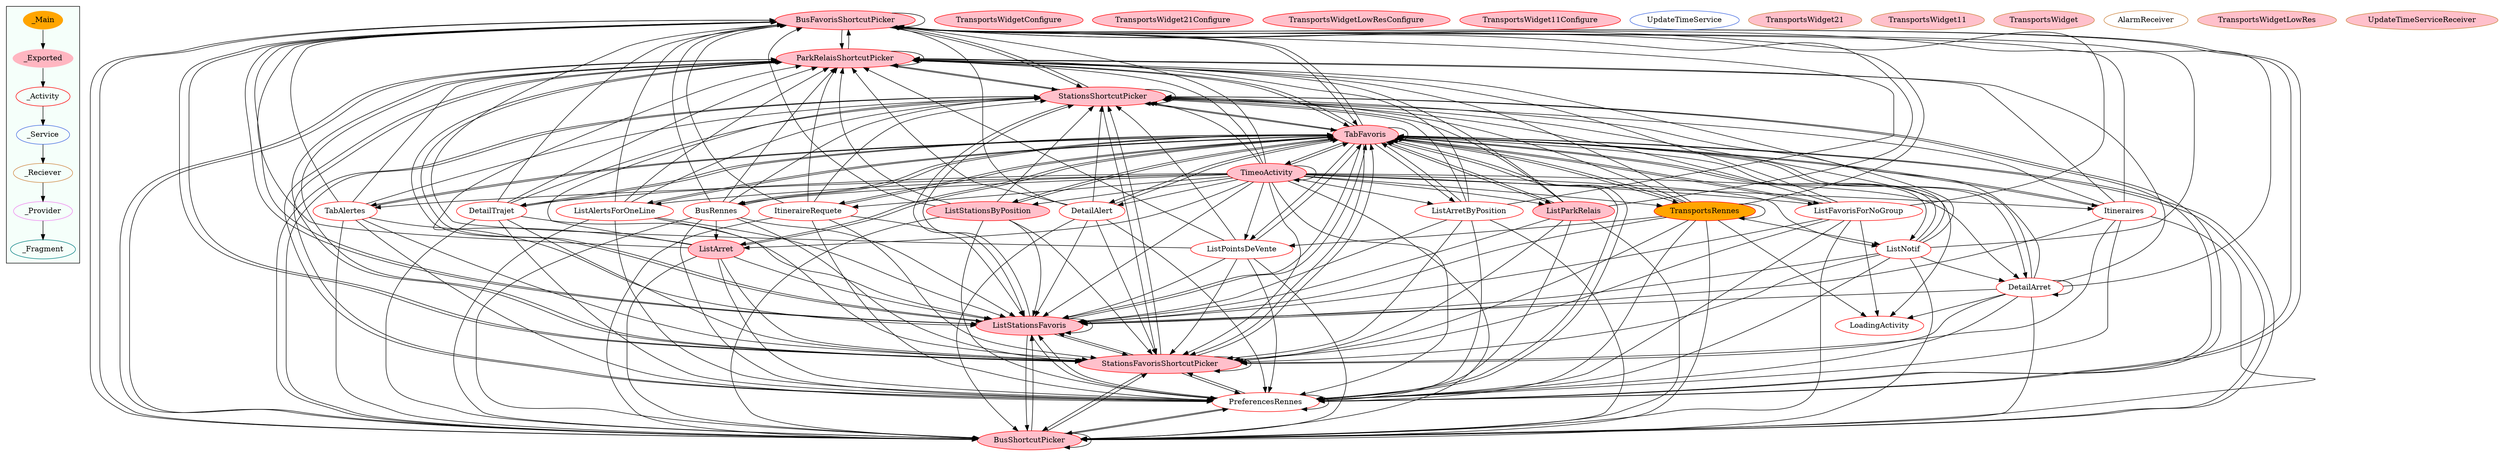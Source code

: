 digraph G {
subgraph cluster_legend{ 
bgcolor=mintcream;
_Activity[color = red];
_Service[color = royalblue];
_Provider[color = violet];
_Reciever[color = peru];
_Fragment[color = teal];
_Main[style=filled, fillcolor=orange, color = mintcream];
_Exported[style=filled, fillcolor=lightpink, color = mintcream];
_Main -> _Exported -> _Activity -> _Service -> _Reciever -> _Provider -> _Fragment; 
}
BusFavorisShortcutPicker[style=filled, fillcolor=pink, color = red];
ItineraireRequete[color = red];
ListAlertsForOneLine[color = red];
ParkRelaisShortcutPicker[style=filled, fillcolor=pink, color = red];
TransportsWidgetConfigure[style=filled, fillcolor=pink, color = red];
BusShortcutPicker[style=filled, fillcolor=pink, color = red];
PreferencesRennes[color = red];
TransportsWidget21Configure[style=filled, fillcolor=pink, color = red];
TimeoActivity[style=filled, fillcolor=pink, color = red];
StationsFavorisShortcutPicker[style=filled, fillcolor=pink, color = red];
BusRennes[color = red];
LoadingActivity[color = red];
TransportsWidgetLowResConfigure[style=filled, fillcolor=pink, color = red];
ListStationsFavoris[style=filled, fillcolor=pink, color = red];
ListStationsByPosition[style=filled, fillcolor=pink, color = red];
Itineraires[color = red];
ListParkRelais[style=filled, fillcolor=pink, color = red];
ListArretByPosition[color = red];
ListNotif[color = red];
TransportsRennes[style=filled, fillcolor=orange, color = red];
DetailAlert[color = red];
ListPointsDeVente[color = red];
TabAlertes[color = red];
DetailTrajet[color = red];
TransportsWidget11Configure[style=filled, fillcolor=pink, color = red];
DetailArret[color = red];
ListArret[style=filled, fillcolor=pink, color = red];
TabFavoris[style=filled, fillcolor=pink, color = red];
StationsShortcutPicker[style=filled, fillcolor=pink, color = red];
ListFavorisForNoGroup[color = red];
UpdateTimeService[color = royalblue];
TransportsWidget21[style=filled, fillcolor=pink, color = peru];
TransportsWidget11[style=filled, fillcolor=pink, color = peru];
TransportsWidget[style=filled, fillcolor=pink, color = peru];
AlarmReceiver[color = peru];
TransportsWidgetLowRes[style=filled, fillcolor=pink, color = peru];
UpdateTimeServiceReceiver[style=filled, fillcolor=pink, color = peru];
BusFavorisShortcutPicker->StationsShortcutPicker;
BusFavorisShortcutPicker->BusShortcutPicker;
BusFavorisShortcutPicker->ListStationsFavoris;
BusFavorisShortcutPicker->PreferencesRennes;
BusFavorisShortcutPicker->StationsFavorisShortcutPicker;
BusFavorisShortcutPicker->TabFavoris;
BusFavorisShortcutPicker->ParkRelaisShortcutPicker;
BusFavorisShortcutPicker->BusFavorisShortcutPicker;
ItineraireRequete->TabFavoris;
ItineraireRequete->BusFavorisShortcutPicker;
ItineraireRequete->PreferencesRennes;
ItineraireRequete->StationsFavorisShortcutPicker;
ItineraireRequete->ParkRelaisShortcutPicker;
ItineraireRequete->ListStationsFavoris;
ItineraireRequete->StationsShortcutPicker;
ItineraireRequete->BusShortcutPicker;
ListAlertsForOneLine->BusFavorisShortcutPicker;
ListAlertsForOneLine->StationsFavorisShortcutPicker;
ListAlertsForOneLine->TabFavoris;
ListAlertsForOneLine->BusShortcutPicker;
ListAlertsForOneLine->ListStationsFavoris;
ListAlertsForOneLine->PreferencesRennes;
ListAlertsForOneLine->ParkRelaisShortcutPicker;
ListAlertsForOneLine->StationsShortcutPicker;
ParkRelaisShortcutPicker->PreferencesRennes;
ParkRelaisShortcutPicker->StationsFavorisShortcutPicker;
ParkRelaisShortcutPicker->BusShortcutPicker;
ParkRelaisShortcutPicker->BusFavorisShortcutPicker;
ParkRelaisShortcutPicker->ListStationsFavoris;
ParkRelaisShortcutPicker->StationsShortcutPicker;
ParkRelaisShortcutPicker->TabFavoris;
ParkRelaisShortcutPicker->ParkRelaisShortcutPicker;
BusShortcutPicker->StationsShortcutPicker;
BusShortcutPicker->BusShortcutPicker;
BusShortcutPicker->TabFavoris;
BusShortcutPicker->ListStationsFavoris;
BusShortcutPicker->ParkRelaisShortcutPicker;
BusShortcutPicker->PreferencesRennes;
BusShortcutPicker->BusFavorisShortcutPicker;
BusShortcutPicker->StationsFavorisShortcutPicker;
PreferencesRennes->PreferencesRennes;
PreferencesRennes->BusFavorisShortcutPicker;
PreferencesRennes->TabFavoris;
PreferencesRennes->StationsFavorisShortcutPicker;
PreferencesRennes->BusShortcutPicker;
PreferencesRennes->ParkRelaisShortcutPicker;
PreferencesRennes->StationsShortcutPicker;
PreferencesRennes->ListStationsFavoris;
StationsFavorisShortcutPicker->PreferencesRennes;
StationsFavorisShortcutPicker->StationsFavorisShortcutPicker;
StationsFavorisShortcutPicker->StationsShortcutPicker;
StationsFavorisShortcutPicker->ListStationsFavoris;
StationsFavorisShortcutPicker->ParkRelaisShortcutPicker;
StationsFavorisShortcutPicker->BusFavorisShortcutPicker;
StationsFavorisShortcutPicker->BusShortcutPicker;
StationsFavorisShortcutPicker->TabFavoris;
TimeoActivity->ParkRelaisShortcutPicker;
TimeoActivity->ItineraireRequete;
TimeoActivity->DetailAlert;
TimeoActivity->TabAlertes;
TimeoActivity->StationsFavorisShortcutPicker;
TimeoActivity->ListPointsDeVente;
TimeoActivity->StationsShortcutPicker;
TimeoActivity->ListParkRelais;
TimeoActivity->DetailArret;
TimeoActivity->ListFavorisForNoGroup;
TimeoActivity->TimeoActivity;
TimeoActivity->TransportsRennes;
TimeoActivity->BusShortcutPicker;
TimeoActivity->Itineraires;
TimeoActivity->ListStationsByPosition;
TimeoActivity->BusFavorisShortcutPicker;
TimeoActivity->TabFavoris;
TimeoActivity->ListAlertsForOneLine;
TimeoActivity->ListArretByPosition;
TimeoActivity->PreferencesRennes;
TimeoActivity->ListNotif;
TimeoActivity->DetailTrajet;
TimeoActivity->ListStationsFavoris;
TimeoActivity->ListArret;
TimeoActivity->BusRennes;
BusRennes->PreferencesRennes;
BusRennes->BusFavorisShortcutPicker;
BusRennes->StationsFavorisShortcutPicker;
BusRennes->TabFavoris;
BusRennes->ListStationsFavoris;
BusRennes->StationsShortcutPicker;
BusRennes->BusShortcutPicker;
BusRennes->ListArret;
BusRennes->ParkRelaisShortcutPicker;
ListStationsFavoris->ParkRelaisShortcutPicker;
ListStationsFavoris->StationsShortcutPicker;
ListStationsFavoris->StationsFavorisShortcutPicker;
ListStationsFavoris->BusShortcutPicker;
ListStationsFavoris->ListStationsFavoris;
ListStationsFavoris->PreferencesRennes;
ListStationsFavoris->TabFavoris;
ListStationsFavoris->BusFavorisShortcutPicker;
ListStationsByPosition->ListStationsFavoris;
ListStationsByPosition->ParkRelaisShortcutPicker;
ListStationsByPosition->BusFavorisShortcutPicker;
ListStationsByPosition->StationsFavorisShortcutPicker;
ListStationsByPosition->PreferencesRennes;
ListStationsByPosition->BusShortcutPicker;
ListStationsByPosition->TabFavoris;
ListStationsByPosition->StationsShortcutPicker;
Itineraires->BusFavorisShortcutPicker;
Itineraires->StationsFavorisShortcutPicker;
Itineraires->ParkRelaisShortcutPicker;
Itineraires->ListStationsFavoris;
Itineraires->StationsShortcutPicker;
Itineraires->BusShortcutPicker;
Itineraires->TabFavoris;
Itineraires->PreferencesRennes;
ListParkRelais->PreferencesRennes;
ListParkRelais->ListStationsFavoris;
ListParkRelais->BusFavorisShortcutPicker;
ListParkRelais->StationsFavorisShortcutPicker;
ListParkRelais->ParkRelaisShortcutPicker;
ListParkRelais->StationsShortcutPicker;
ListParkRelais->TabFavoris;
ListParkRelais->BusShortcutPicker;
ListArretByPosition->StationsFavorisShortcutPicker;
ListArretByPosition->StationsShortcutPicker;
ListArretByPosition->PreferencesRennes;
ListArretByPosition->ListStationsFavoris;
ListArretByPosition->BusShortcutPicker;
ListArretByPosition->ParkRelaisShortcutPicker;
ListArretByPosition->BusFavorisShortcutPicker;
ListArretByPosition->TabFavoris;
ListNotif->BusShortcutPicker;
ListNotif->TabFavoris;
ListNotif->ListStationsFavoris;
ListNotif->StationsShortcutPicker;
ListNotif->StationsFavorisShortcutPicker;
ListNotif->ParkRelaisShortcutPicker;
ListNotif->BusFavorisShortcutPicker;
ListNotif->DetailArret;
ListNotif->PreferencesRennes;
TransportsRennes->PreferencesRennes;
TransportsRennes->ListStationsFavoris;
TransportsRennes->TabFavoris;
TransportsRennes->ListPointsDeVente;
TransportsRennes->LoadingActivity;
TransportsRennes->TransportsRennes;
TransportsRennes->StationsFavorisShortcutPicker;
TransportsRennes->BusShortcutPicker;
TransportsRennes->ListNotif;
TransportsRennes->BusFavorisShortcutPicker;
TransportsRennes->StationsShortcutPicker;
TransportsRennes->ParkRelaisShortcutPicker;
ListPointsDeVente->BusShortcutPicker;
ListPointsDeVente->ParkRelaisShortcutPicker;
ListPointsDeVente->StationsShortcutPicker;
ListPointsDeVente->StationsFavorisShortcutPicker;
ListPointsDeVente->PreferencesRennes;
ListPointsDeVente->TabFavoris;
ListPointsDeVente->ListStationsFavoris;
ListPointsDeVente->BusFavorisShortcutPicker;
DetailAlert->BusFavorisShortcutPicker;
DetailAlert->StationsFavorisShortcutPicker;
DetailAlert->TabFavoris;
DetailAlert->ListStationsFavoris;
DetailAlert->StationsShortcutPicker;
DetailAlert->PreferencesRennes;
DetailAlert->ParkRelaisShortcutPicker;
DetailAlert->BusShortcutPicker;
TabAlertes->BusShortcutPicker;
TabAlertes->StationsFavorisShortcutPicker;
TabAlertes->ListStationsFavoris;
TabAlertes->TabFavoris;
TabAlertes->PreferencesRennes;
TabAlertes->BusFavorisShortcutPicker;
TabAlertes->ParkRelaisShortcutPicker;
TabAlertes->StationsShortcutPicker;
DetailTrajet->PreferencesRennes;
DetailTrajet->StationsShortcutPicker;
DetailTrajet->StationsFavorisShortcutPicker;
DetailTrajet->ListStationsFavoris;
DetailTrajet->BusShortcutPicker;
DetailTrajet->TabFavoris;
DetailTrajet->ParkRelaisShortcutPicker;
DetailTrajet->BusFavorisShortcutPicker;
DetailArret->StationsFavorisShortcutPicker;
DetailArret->StationsShortcutPicker;
DetailArret->TabFavoris;
DetailArret->ParkRelaisShortcutPicker;
DetailArret->LoadingActivity;
DetailArret->PreferencesRennes;
DetailArret->BusShortcutPicker;
DetailArret->ListStationsFavoris;
DetailArret->BusFavorisShortcutPicker;
DetailArret->DetailArret;
ListArret->ListStationsFavoris;
ListArret->StationsShortcutPicker;
ListArret->PreferencesRennes;
ListArret->BusShortcutPicker;
ListArret->BusFavorisShortcutPicker;
ListArret->ParkRelaisShortcutPicker;
ListArret->StationsFavorisShortcutPicker;
ListArret->TabFavoris;
TabFavoris->BusRennes;
TabFavoris->LoadingActivity;
TabFavoris->Itineraires;
TabFavoris->ItineraireRequete;
TabFavoris->StationsFavorisShortcutPicker;
TabFavoris->TabAlertes;
TabFavoris->DetailArret;
TabFavoris->ListStationsByPosition;
TabFavoris->ListNotif;
TabFavoris->TabFavoris;
TabFavoris->ListArretByPosition;
TabFavoris->TimeoActivity;
TabFavoris->ListFavorisForNoGroup;
TabFavoris->ListPointsDeVente;
TabFavoris->ParkRelaisShortcutPicker;
TabFavoris->DetailTrajet;
TabFavoris->PreferencesRennes;
TabFavoris->ListParkRelais;
TabFavoris->DetailAlert;
TabFavoris->TransportsRennes;
TabFavoris->ListStationsFavoris;
TabFavoris->BusShortcutPicker;
TabFavoris->ListAlertsForOneLine;
TabFavoris->ListArret;
TabFavoris->BusFavorisShortcutPicker;
TabFavoris->StationsShortcutPicker;
StationsShortcutPicker->ParkRelaisShortcutPicker;
StationsShortcutPicker->TabFavoris;
StationsShortcutPicker->StationsFavorisShortcutPicker;
StationsShortcutPicker->BusShortcutPicker;
StationsShortcutPicker->ListStationsFavoris;
StationsShortcutPicker->StationsShortcutPicker;
StationsShortcutPicker->PreferencesRennes;
StationsShortcutPicker->BusFavorisShortcutPicker;
ListFavorisForNoGroup->LoadingActivity;
ListFavorisForNoGroup->BusFavorisShortcutPicker;
ListFavorisForNoGroup->BusShortcutPicker;
ListFavorisForNoGroup->ParkRelaisShortcutPicker;
ListFavorisForNoGroup->PreferencesRennes;
ListFavorisForNoGroup->TabFavoris;
ListFavorisForNoGroup->ListStationsFavoris;
ListFavorisForNoGroup->StationsFavorisShortcutPicker;
ListFavorisForNoGroup->StationsShortcutPicker;
}
